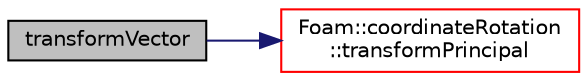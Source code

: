 digraph "transformVector"
{
  bgcolor="transparent";
  edge [fontname="Helvetica",fontsize="10",labelfontname="Helvetica",labelfontsize="10"];
  node [fontname="Helvetica",fontsize="10",shape=record];
  rankdir="LR";
  Node1034 [label="transformVector",height=0.2,width=0.4,color="black", fillcolor="grey75", style="filled", fontcolor="black"];
  Node1034 -> Node1035 [color="midnightblue",fontsize="10",style="solid",fontname="Helvetica"];
  Node1035 [label="Foam::coordinateRotation\l::transformPrincipal",height=0.2,width=0.4,color="red",URL="$a26125.html#a1fa4ae5c1ba98ba2bab434d99e2e5cbc",tooltip="Transform principal. "];
}
